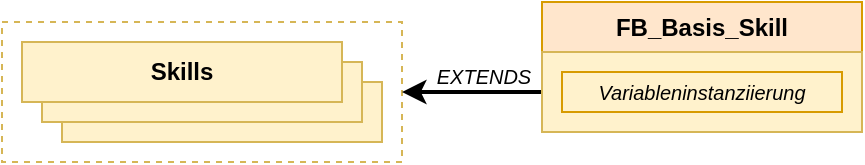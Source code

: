 <mxfile version="26.0.4">
  <diagram name="Seite-1" id="GXxQywnVWwiY1Pih3j74">
    <mxGraphModel dx="1434" dy="772" grid="1" gridSize="10" guides="1" tooltips="1" connect="1" arrows="1" fold="1" page="1" pageScale="1" pageWidth="827" pageHeight="1169" math="0" shadow="0">
      <root>
        <mxCell id="0" />
        <mxCell id="1" parent="0" />
        <mxCell id="V2av-RcEj_VX72b13KJN-2" value="Skills" style="rounded=0;whiteSpace=wrap;html=1;fillColor=#fff2cc;strokeColor=#d6b656;" parent="1" vertex="1">
          <mxGeometry x="60" y="310" width="160" height="30" as="geometry" />
        </mxCell>
        <mxCell id="V2av-RcEj_VX72b13KJN-1" value="Skills" style="rounded=0;whiteSpace=wrap;html=1;fillColor=#fff2cc;strokeColor=#d6b656;" parent="1" vertex="1">
          <mxGeometry x="50" y="300" width="160" height="30" as="geometry" />
        </mxCell>
        <mxCell id="CfrQcP3zfwKJ1TcmI3UQ-8" value="&lt;b&gt;Skills&lt;/b&gt;" style="rounded=0;whiteSpace=wrap;html=1;fillColor=#fff2cc;strokeColor=#d6b656;" parent="1" vertex="1">
          <mxGeometry x="40" y="290" width="160" height="30" as="geometry" />
        </mxCell>
        <mxCell id="CfrQcP3zfwKJ1TcmI3UQ-24" value="EXTENDS" style="text;html=1;align=center;verticalAlign=middle;whiteSpace=wrap;rounded=0;fontSize=10;fontStyle=2" parent="1" vertex="1">
          <mxGeometry x="236" y="292" width="70" height="30" as="geometry" />
        </mxCell>
        <mxCell id="CfrQcP3zfwKJ1TcmI3UQ-5" value="&lt;b&gt;FB_Basis_Skill&lt;/b&gt;" style="rounded=0;whiteSpace=wrap;html=1;fillColor=#ffe6cc;strokeColor=#d79b00;" parent="1" vertex="1">
          <mxGeometry x="300" y="270" width="160" height="25" as="geometry" />
        </mxCell>
        <mxCell id="V2av-RcEj_VX72b13KJN-3" value="" style="rounded=0;whiteSpace=wrap;html=1;fillColor=none;strokeColor=#d6b656;dashed=1;" parent="1" vertex="1">
          <mxGeometry x="30" y="280" width="200" height="70" as="geometry" />
        </mxCell>
        <mxCell id="V2av-RcEj_VX72b13KJN-30" style="edgeStyle=orthogonalEdgeStyle;rounded=0;orthogonalLoop=1;jettySize=auto;html=1;exitX=0;exitY=0.5;exitDx=0;exitDy=0;entryX=1;entryY=0.5;entryDx=0;entryDy=0;strokeWidth=2;" parent="1" source="V2av-RcEj_VX72b13KJN-23" target="V2av-RcEj_VX72b13KJN-3" edge="1">
          <mxGeometry relative="1" as="geometry" />
        </mxCell>
        <mxCell id="V2av-RcEj_VX72b13KJN-23" value="" style="rounded=0;whiteSpace=wrap;html=1;fillColor=#fff2cc;strokeColor=#d6b656;" parent="1" vertex="1">
          <mxGeometry x="300" y="295" width="160" height="40" as="geometry" />
        </mxCell>
        <mxCell id="V2av-RcEj_VX72b13KJN-29" value="Variableninstanziierung" style="rounded=0;whiteSpace=wrap;html=1;fillColor=none;strokeColor=#d79b00;fontSize=10;fontStyle=2" parent="1" vertex="1">
          <mxGeometry x="310" y="305" width="140" height="20" as="geometry" />
        </mxCell>
      </root>
    </mxGraphModel>
  </diagram>
</mxfile>

